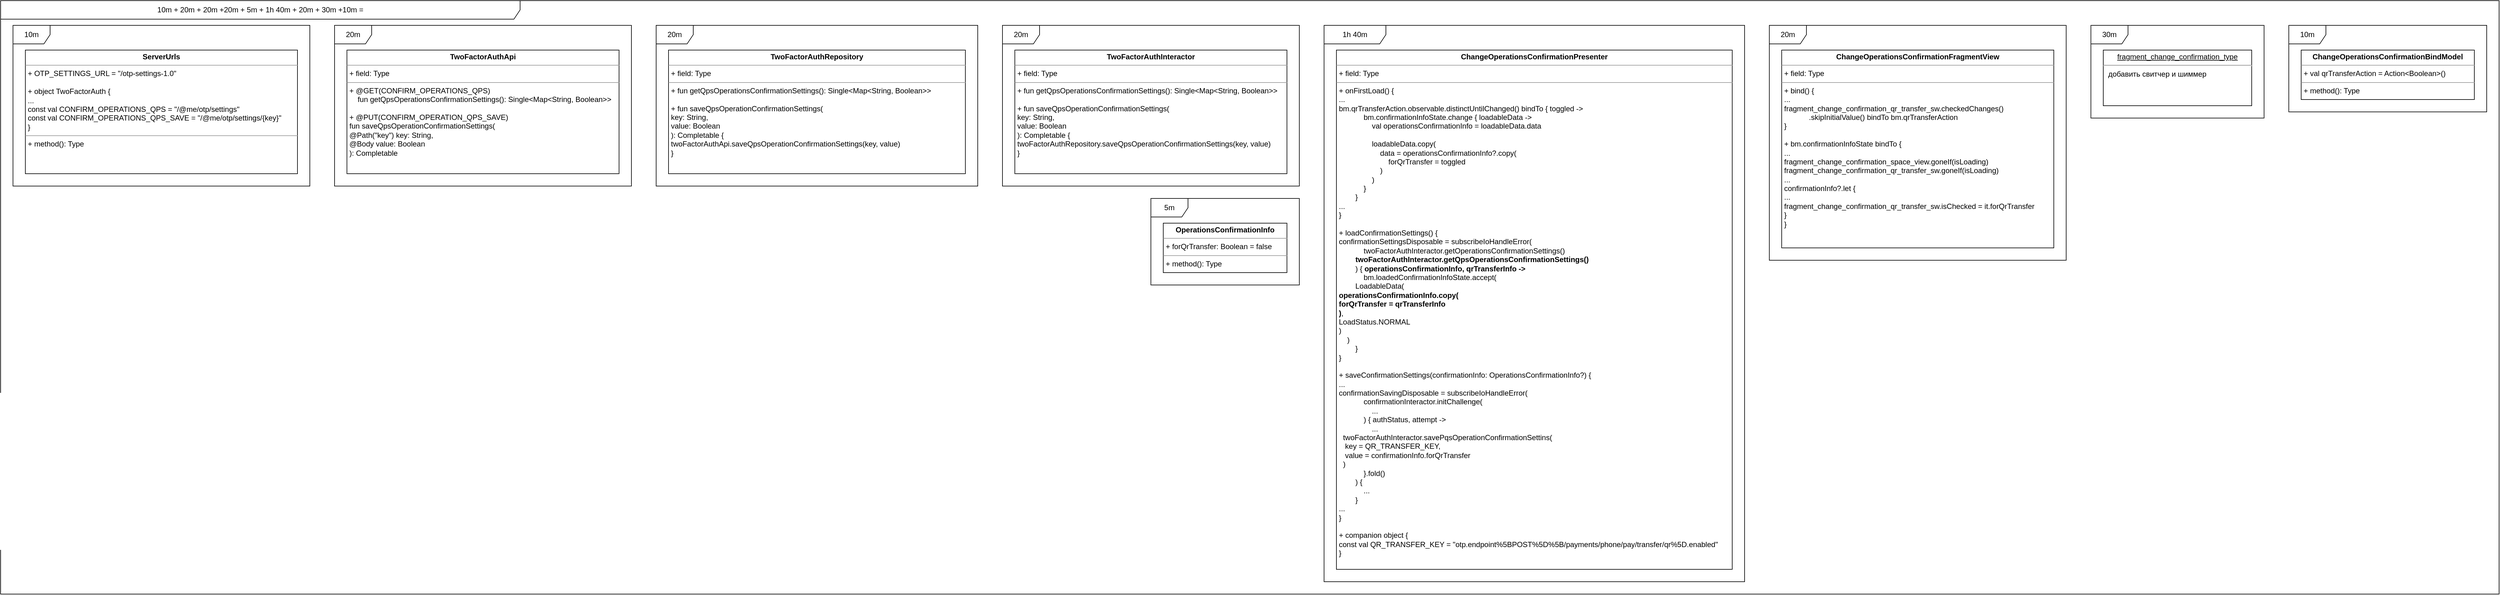 <mxfile version="16.1.0" type="github">
  <diagram id="dtNNPIjGnfpnKM4EfALH" name="Page-1">
    <mxGraphModel dx="1896" dy="2072" grid="1" gridSize="10" guides="1" tooltips="1" connect="1" arrows="1" fold="1" page="1" pageScale="1" pageWidth="850" pageHeight="1100" math="0" shadow="0">
      <root>
        <mxCell id="0" />
        <mxCell id="1" parent="0" />
        <mxCell id="L3CYPhSWqcNMOgiigEOy-1" value="&lt;p style=&quot;margin: 0px ; margin-top: 4px ; text-align: center ; text-decoration: underline&quot;&gt;fragment_change_confirmation_type&lt;/p&gt;&lt;hr&gt;&lt;p style=&quot;margin: 0px ; margin-left: 8px&quot;&gt;добавить свитчер и шиммер&lt;br&gt;&lt;/p&gt;" style="verticalAlign=top;align=left;overflow=fill;fontSize=12;fontFamily=Helvetica;html=1;" parent="1" vertex="1">
          <mxGeometry x="4240" y="40" width="240" height="90" as="geometry" />
        </mxCell>
        <mxCell id="L3CYPhSWqcNMOgiigEOy-2" value="&lt;p style=&quot;margin: 0px ; margin-top: 4px ; text-align: center&quot;&gt;&lt;b&gt;ChangeOperationsConfirmationFragmentView&lt;/b&gt;&lt;/p&gt;&lt;hr size=&quot;1&quot;&gt;&lt;p style=&quot;margin: 0px ; margin-left: 4px&quot;&gt;+ field: Type&lt;/p&gt;&lt;hr size=&quot;1&quot;&gt;&lt;p style=&quot;margin: 0px ; margin-left: 4px&quot;&gt;+ bind() {&lt;/p&gt;&lt;p style=&quot;margin: 0px ; margin-left: 4px&quot;&gt;...&lt;/p&gt;&lt;p style=&quot;margin: 0px ; margin-left: 4px&quot;&gt;fragment_change_confirmation_qr_transfer_sw.checkedChanges()&lt;br&gt;&amp;nbsp;&amp;nbsp;&amp;nbsp;&amp;nbsp;&amp;nbsp;&amp;nbsp;&amp;nbsp;&amp;nbsp;&amp;nbsp;&amp;nbsp;&amp;nbsp; .skipInitialValue() bindTo bm.qrTransferAction&lt;br&gt;&lt;/p&gt;&lt;p style=&quot;margin: 0px ; margin-left: 4px&quot;&gt;}&lt;br&gt;&lt;/p&gt;&lt;p style=&quot;margin: 0px ; margin-left: 4px&quot;&gt;&lt;br&gt;&lt;/p&gt;&lt;p style=&quot;margin: 0px ; margin-left: 4px&quot;&gt;+ bm.confirmationInfoState bindTo {&lt;/p&gt;&lt;p style=&quot;margin: 0px ; margin-left: 4px&quot;&gt;...&lt;/p&gt;&lt;p style=&quot;margin: 0px ; margin-left: 4px&quot;&gt;fragment_change_confirmation_space_view.goneIf(isLoading)&lt;br&gt;fragment_change_confirmation_qr_transfer_sw.goneIf(isLoading)&lt;/p&gt;&lt;p style=&quot;margin: 0px ; margin-left: 4px&quot;&gt;...&lt;/p&gt;&lt;p style=&quot;margin: 0px ; margin-left: 4px&quot;&gt;confirmationInfo?.let {&lt;br&gt;...&lt;br&gt;fragment_change_confirmation_qr_transfer_sw.isChecked = it.forQrTransfer&lt;br&gt;}&lt;br&gt;&lt;/p&gt;&lt;p style=&quot;margin: 0px ; margin-left: 4px&quot;&gt;}&lt;br&gt;&lt;/p&gt;" style="verticalAlign=top;align=left;overflow=fill;fontSize=12;fontFamily=Helvetica;html=1;" parent="1" vertex="1">
          <mxGeometry x="3720" y="40" width="440" height="320" as="geometry" />
        </mxCell>
        <mxCell id="7GuGKfg8-Vmtqx_74Q5k-1" value="&lt;p style=&quot;margin: 0px ; margin-top: 4px ; text-align: center&quot;&gt;&lt;b&gt;ServerUrls&lt;/b&gt;&lt;/p&gt;&lt;hr size=&quot;1&quot;&gt;&lt;p style=&quot;margin: 0px ; margin-left: 4px&quot;&gt;+ OTP_SETTINGS_URL = &quot;/otp-settings-1.0&quot;&lt;/p&gt;&lt;p style=&quot;margin: 0px ; margin-left: 4px&quot;&gt;&lt;br&gt;&lt;/p&gt;&lt;p style=&quot;margin: 0px ; margin-left: 4px&quot;&gt;+ object TwoFactorAuth {&lt;/p&gt;&lt;p style=&quot;margin: 0px ; margin-left: 4px&quot;&gt;...&lt;/p&gt;&lt;p style=&quot;margin: 0px ; margin-left: 4px&quot;&gt;const val CONFIRM_OPERATIONS_QPS = &quot;/@me/otp/settings&quot;&lt;/p&gt;&lt;p style=&quot;margin: 0px ; margin-left: 4px&quot;&gt;const val CONFIRM_OPERATIONS_QPS_SAVE = &quot;/@me/otp/settings/{key}&quot;&lt;br&gt;&lt;/p&gt;&lt;p style=&quot;margin: 0px ; margin-left: 4px&quot;&gt;}&lt;br&gt;&lt;/p&gt;&lt;hr size=&quot;1&quot;&gt;&lt;p style=&quot;margin: 0px ; margin-left: 4px&quot;&gt;+ method(): Type&lt;/p&gt;" style="verticalAlign=top;align=left;overflow=fill;fontSize=12;fontFamily=Helvetica;html=1;" vertex="1" parent="1">
          <mxGeometry x="880" y="40" width="440" height="200" as="geometry" />
        </mxCell>
        <mxCell id="7GuGKfg8-Vmtqx_74Q5k-2" value="&lt;p style=&quot;margin: 0px ; margin-top: 4px ; text-align: center&quot;&gt;&lt;b&gt;TwoFactorAuthApi&lt;/b&gt;&lt;/p&gt;&lt;hr size=&quot;1&quot;&gt;&lt;p style=&quot;margin: 0px ; margin-left: 4px&quot;&gt;+ field: Type&lt;/p&gt;&lt;hr size=&quot;1&quot;&gt;&lt;p style=&quot;margin: 0px ; margin-left: 4px&quot;&gt;+ @GET(CONFIRM_OPERATIONS_QPS)&lt;br&gt;&amp;nbsp;&amp;nbsp;&amp;nbsp; fun getQpsOperationsConfirmationSettings(): Single&amp;lt;Map&amp;lt;String, Boolean&amp;gt;&amp;gt;&lt;/p&gt;&lt;p style=&quot;margin: 0px ; margin-left: 4px&quot;&gt;&lt;br&gt;&lt;/p&gt;&lt;p style=&quot;margin: 0px ; margin-left: 4px&quot;&gt;+ @PUT(CONFIRM_OPERATION_QPS_SAVE)&lt;br&gt;&lt;/p&gt;&lt;p style=&quot;margin: 0px ; margin-left: 4px&quot;&gt;fun saveQpsOperationConfirmationSettings(&lt;br&gt;@Path(&quot;key&quot;) key: String,&lt;br&gt;@Body value: Boolean&lt;br&gt;): Completable&lt;br&gt;&lt;/p&gt;" style="verticalAlign=top;align=left;overflow=fill;fontSize=12;fontFamily=Helvetica;html=1;" vertex="1" parent="1">
          <mxGeometry x="1400" y="40" width="440" height="200" as="geometry" />
        </mxCell>
        <mxCell id="7GuGKfg8-Vmtqx_74Q5k-3" value="&lt;p style=&quot;margin: 0px ; margin-top: 4px ; text-align: center&quot;&gt;&lt;b&gt;TwoFactorAuthRepository&lt;/b&gt;&lt;/p&gt;&lt;hr size=&quot;1&quot;&gt;&lt;p style=&quot;margin: 0px ; margin-left: 4px&quot;&gt;+ field: Type&lt;/p&gt;&lt;hr size=&quot;1&quot;&gt;&lt;p style=&quot;margin: 0px ; margin-left: 4px&quot;&gt;+ fun getQpsOperationsConfirmationSettings(): Single&amp;lt;Map&amp;lt;String, Boolean&amp;gt;&amp;gt;&lt;/p&gt;&lt;p style=&quot;margin: 0px ; margin-left: 4px&quot;&gt;&lt;br&gt;&lt;/p&gt;&lt;p style=&quot;margin: 0px ; margin-left: 4px&quot;&gt;+ fun saveQpsOperationConfirmationSettings(&lt;br&gt;key: String,&lt;/p&gt;&lt;p style=&quot;margin: 0px ; margin-left: 4px&quot;&gt;value: Boolean&lt;br&gt;&lt;/p&gt;&lt;p style=&quot;margin: 0px ; margin-left: 4px&quot;&gt;): Completable {&lt;br&gt;twoFactorAuthApi.saveQpsOperationConfirmationSettings(key, value)&lt;br&gt;}&lt;br&gt;&lt;/p&gt;" style="verticalAlign=top;align=left;overflow=fill;fontSize=12;fontFamily=Helvetica;html=1;" vertex="1" parent="1">
          <mxGeometry x="1920" y="40" width="480" height="200" as="geometry" />
        </mxCell>
        <mxCell id="7GuGKfg8-Vmtqx_74Q5k-4" value="&lt;p style=&quot;margin: 0px ; margin-top: 4px ; text-align: center&quot;&gt;&lt;b&gt;TwoFactorAuthInteractor&lt;/b&gt;&lt;/p&gt;&lt;hr size=&quot;1&quot;&gt;&lt;p style=&quot;margin: 0px ; margin-left: 4px&quot;&gt;+ field: Type&lt;/p&gt;&lt;hr size=&quot;1&quot;&gt;&lt;p style=&quot;margin: 0px ; margin-left: 4px&quot;&gt;+ fun getQpsOperationsConfirmationSettings(): Single&amp;lt;Map&amp;lt;String, Boolean&amp;gt;&amp;gt;&lt;/p&gt;&lt;p style=&quot;margin: 0px ; margin-left: 4px&quot;&gt;&lt;br&gt;&lt;/p&gt;&lt;p style=&quot;margin: 0px ; margin-left: 4px&quot;&gt;+ fun saveQpsOperationConfirmationSettings(&lt;/p&gt;&lt;p style=&quot;margin: 0px ; margin-left: 4px&quot;&gt;key: String,&lt;/p&gt;&lt;p style=&quot;margin: 0px ; margin-left: 4px&quot;&gt;value: Boolean&lt;br&gt;&lt;/p&gt;&lt;p style=&quot;margin: 0px ; margin-left: 4px&quot;&gt;): Completable {&lt;/p&gt;&lt;p style=&quot;margin: 0px ; margin-left: 4px&quot;&gt;twoFactorAuthRepository.saveQpsOperationConfirmationSettings(key, value)&lt;br&gt;&lt;/p&gt;&lt;p style=&quot;margin: 0px ; margin-left: 4px&quot;&gt;}&lt;br&gt;&lt;/p&gt;" style="verticalAlign=top;align=left;overflow=fill;fontSize=12;fontFamily=Helvetica;html=1;" vertex="1" parent="1">
          <mxGeometry x="2480" y="40" width="440" height="200" as="geometry" />
        </mxCell>
        <mxCell id="7GuGKfg8-Vmtqx_74Q5k-5" value="&lt;p style=&quot;margin: 0px ; margin-top: 4px ; text-align: center&quot;&gt;&lt;b&gt;ChangeOperationsConfirmationPresenter&lt;/b&gt;&lt;/p&gt;&lt;hr size=&quot;1&quot;&gt;&lt;p style=&quot;margin: 0px ; margin-left: 4px&quot;&gt;+ field: Type&lt;/p&gt;&lt;hr size=&quot;1&quot;&gt;&lt;p style=&quot;margin: 0px ; margin-left: 4px&quot;&gt;+ onFirstLoad() {&lt;/p&gt;&lt;p style=&quot;margin: 0px ; margin-left: 4px&quot;&gt;...&lt;/p&gt;&lt;p style=&quot;margin: 0px ; margin-left: 4px&quot;&gt;bm.qrTransferAction.observable.distinctUntilChanged() bindTo { toggled -&amp;gt;&lt;br&gt;&amp;nbsp;&amp;nbsp;&amp;nbsp;&amp;nbsp;&amp;nbsp;&amp;nbsp;&amp;nbsp;&amp;nbsp;&amp;nbsp;&amp;nbsp;&amp;nbsp; bm.confirmationInfoState.change { loadableData -&amp;gt;&lt;br&gt;&amp;nbsp;&amp;nbsp;&amp;nbsp;&amp;nbsp;&amp;nbsp;&amp;nbsp;&amp;nbsp;&amp;nbsp;&amp;nbsp;&amp;nbsp;&amp;nbsp;&amp;nbsp;&amp;nbsp;&amp;nbsp;&amp;nbsp; val operationsConfirmationInfo = loadableData.data&lt;br&gt;&lt;br&gt;&amp;nbsp;&amp;nbsp;&amp;nbsp;&amp;nbsp;&amp;nbsp;&amp;nbsp;&amp;nbsp;&amp;nbsp;&amp;nbsp;&amp;nbsp;&amp;nbsp;&amp;nbsp;&amp;nbsp;&amp;nbsp;&amp;nbsp; loadableData.copy(&lt;br&gt;&amp;nbsp;&amp;nbsp;&amp;nbsp;&amp;nbsp;&amp;nbsp;&amp;nbsp;&amp;nbsp;&amp;nbsp;&amp;nbsp;&amp;nbsp;&amp;nbsp;&amp;nbsp;&amp;nbsp;&amp;nbsp;&amp;nbsp;&amp;nbsp;&amp;nbsp;&amp;nbsp;&amp;nbsp; data = operationsConfirmationInfo?.copy(&lt;br&gt;&amp;nbsp;&amp;nbsp;&amp;nbsp;&amp;nbsp;&amp;nbsp;&amp;nbsp;&amp;nbsp;&amp;nbsp;&amp;nbsp;&amp;nbsp;&amp;nbsp;&amp;nbsp;&amp;nbsp;&amp;nbsp;&amp;nbsp;&amp;nbsp;&amp;nbsp;&amp;nbsp;&amp;nbsp;&amp;nbsp;&amp;nbsp;&amp;nbsp;&amp;nbsp; forQrTransfer = toggled&lt;br&gt;&amp;nbsp;&amp;nbsp;&amp;nbsp;&amp;nbsp;&amp;nbsp;&amp;nbsp;&amp;nbsp;&amp;nbsp;&amp;nbsp;&amp;nbsp;&amp;nbsp;&amp;nbsp;&amp;nbsp;&amp;nbsp;&amp;nbsp;&amp;nbsp;&amp;nbsp;&amp;nbsp;&amp;nbsp; )&lt;br&gt;&amp;nbsp;&amp;nbsp;&amp;nbsp;&amp;nbsp;&amp;nbsp;&amp;nbsp;&amp;nbsp;&amp;nbsp;&amp;nbsp;&amp;nbsp;&amp;nbsp;&amp;nbsp;&amp;nbsp;&amp;nbsp;&amp;nbsp; )&lt;br&gt;&amp;nbsp;&amp;nbsp;&amp;nbsp;&amp;nbsp;&amp;nbsp;&amp;nbsp;&amp;nbsp;&amp;nbsp;&amp;nbsp;&amp;nbsp;&amp;nbsp; }&lt;br&gt;&amp;nbsp;&amp;nbsp;&amp;nbsp;&amp;nbsp;&amp;nbsp;&amp;nbsp;&amp;nbsp; }&lt;br&gt;&lt;/p&gt;&lt;p style=&quot;margin: 0px ; margin-left: 4px&quot;&gt;...&lt;br&gt;&lt;/p&gt;&lt;p style=&quot;margin: 0px ; margin-left: 4px&quot;&gt;}&lt;br&gt;&lt;/p&gt;&lt;p style=&quot;margin: 0px ; margin-left: 4px&quot;&gt;&lt;br&gt;&lt;/p&gt;&lt;p style=&quot;margin: 0px ; margin-left: 4px&quot;&gt;+ loadConfirmationSettings() {&lt;/p&gt;&lt;p style=&quot;margin: 0px ; margin-left: 4px&quot;&gt;confirmationSettingsDisposable = subscribeIoHandleError(&lt;br&gt;&amp;nbsp;&amp;nbsp;&amp;nbsp;&amp;nbsp;&amp;nbsp;&amp;nbsp;&amp;nbsp;&amp;nbsp;&amp;nbsp;&amp;nbsp;&amp;nbsp; twoFactorAuthInteractor.getOperationsConfirmationSettings()&lt;/p&gt;&lt;p style=&quot;margin: 0px ; margin-left: 4px&quot;&gt;&lt;span&gt;	&lt;/span&gt;&amp;nbsp;&amp;nbsp;&amp;nbsp; &lt;span&gt;	&lt;/span&gt;&amp;nbsp;&amp;nbsp;&amp;nbsp; &lt;b&gt;twoFactorAuthInteractor.getQpsOperationsConfirmationSettings()&lt;/b&gt;&lt;br&gt;&lt;/p&gt;&lt;p style=&quot;margin: 0px ; margin-left: 4px&quot;&gt;&amp;nbsp;&amp;nbsp;&amp;nbsp;&amp;nbsp;&amp;nbsp;&amp;nbsp;&amp;nbsp; ) { &lt;b&gt;operationsConfirmationInfo, qrTransferInfo -&amp;gt;&lt;/b&gt;&lt;br&gt;&amp;nbsp;&amp;nbsp;&amp;nbsp;&amp;nbsp;&amp;nbsp;&amp;nbsp;&amp;nbsp;&amp;nbsp;&amp;nbsp;&amp;nbsp;&amp;nbsp; bm.loadedConfirmationInfoState.accept(&lt;/p&gt;&lt;p style=&quot;margin: 0px ; margin-left: 4px&quot;&gt;&lt;span&gt;	&lt;/span&gt;&amp;nbsp;&amp;nbsp;&amp;nbsp;&amp;nbsp;&amp;nbsp;&amp;nbsp;&amp;nbsp; LoadableData(&lt;/p&gt;&lt;p style=&quot;margin: 0px ; margin-left: 4px&quot;&gt;&lt;b&gt;operationsConfirmationInfo.copy(&lt;/b&gt;&lt;/p&gt;&lt;p style=&quot;margin: 0px ; margin-left: 4px&quot;&gt;&lt;b&gt;forQrTransfer = qrTransferInfo &lt;br&gt;&lt;/b&gt;&lt;/p&gt;&lt;p style=&quot;margin: 0px ; margin-left: 4px&quot;&gt;&lt;b&gt;)&lt;/b&gt;, &lt;br&gt;&lt;/p&gt;&lt;p style=&quot;margin: 0px ; margin-left: 4px&quot;&gt;LoadStatus.NORMAL&lt;/p&gt;&lt;p style=&quot;margin: 0px ; margin-left: 4px&quot;&gt;)&lt;/p&gt;&lt;p style=&quot;margin: 0px ; margin-left: 4px&quot;&gt;&lt;span&gt;	&lt;/span&gt;&amp;nbsp;&amp;nbsp;&amp;nbsp; )&lt;br&gt;&amp;nbsp;&amp;nbsp;&amp;nbsp;&amp;nbsp;&amp;nbsp;&amp;nbsp;&amp;nbsp; }&lt;br&gt;&lt;/p&gt;&lt;p style=&quot;margin: 0px ; margin-left: 4px&quot;&gt;}&lt;/p&gt;&lt;p style=&quot;margin: 0px ; margin-left: 4px&quot;&gt;&lt;br&gt;&lt;/p&gt;&lt;p style=&quot;margin: 0px ; margin-left: 4px&quot;&gt;+ saveConfirmationSettings(confirmationInfo: OperationsConfirmationInfo?) {&lt;/p&gt;&lt;p style=&quot;margin: 0px ; margin-left: 4px&quot;&gt;...&lt;/p&gt;&lt;p style=&quot;margin: 0px ; margin-left: 4px&quot;&gt;confirmationSavingDisposable = subscribeIoHandleError(&lt;br&gt;&amp;nbsp;&amp;nbsp;&amp;nbsp;&amp;nbsp;&amp;nbsp;&amp;nbsp;&amp;nbsp;&amp;nbsp;&amp;nbsp;&amp;nbsp;&amp;nbsp; confirmationInteractor.initChallenge(&lt;br&gt;&amp;nbsp;&amp;nbsp;&amp;nbsp;&amp;nbsp;&amp;nbsp;&amp;nbsp;&amp;nbsp;&amp;nbsp;&amp;nbsp;&amp;nbsp;&amp;nbsp;&amp;nbsp;&amp;nbsp;&amp;nbsp;&amp;nbsp; ...&lt;br&gt;&amp;nbsp;&amp;nbsp;&amp;nbsp;&amp;nbsp;&amp;nbsp;&amp;nbsp;&amp;nbsp;&amp;nbsp;&amp;nbsp;&amp;nbsp;&amp;nbsp; ) { authStatus, attempt -&amp;gt;&lt;br&gt;&amp;nbsp;&amp;nbsp;&amp;nbsp;&amp;nbsp;&amp;nbsp;&amp;nbsp;&amp;nbsp;&amp;nbsp;&amp;nbsp;&amp;nbsp;&amp;nbsp;&amp;nbsp;&amp;nbsp;&amp;nbsp;&amp;nbsp; ...&lt;/p&gt;&lt;p style=&quot;margin: 0px ; margin-left: 4px&quot;&gt;&lt;span&gt;	&lt;/span&gt;&lt;span&gt;	&lt;/span&gt;&lt;span&gt;	&lt;/span&gt;&lt;span&gt;	&lt;/span&gt;&lt;span style=&quot;white-space: pre&quot;&gt;	&lt;/span&gt;&lt;span style=&quot;white-space: pre&quot;&gt;	&lt;/span&gt;twoFactorAuthInteractor.savePqsOperationConfirmationSettins(&lt;/p&gt;&lt;p style=&quot;margin: 0px ; margin-left: 4px&quot;&gt;&lt;span&gt;	&lt;/span&gt;&lt;span&gt;	&lt;/span&gt;&lt;span&gt;	&lt;/span&gt;&lt;span style=&quot;white-space: pre&quot;&gt;	&lt;/span&gt;&lt;span style=&quot;white-space: pre&quot;&gt;	&lt;/span&gt;&lt;span style=&quot;white-space: pre&quot;&gt;	&lt;/span&gt;key = QR_TRANSFER_KEY,&lt;span&gt;	&lt;/span&gt;&lt;/p&gt;&lt;p style=&quot;margin: 0px ; margin-left: 4px&quot;&gt;&lt;span&gt;	&lt;/span&gt;&lt;span&gt;	&lt;/span&gt;&lt;span style=&quot;white-space: pre&quot;&gt;	&lt;/span&gt;&lt;span style=&quot;white-space: pre&quot;&gt;	&lt;/span&gt;&lt;span style=&quot;white-space: pre&quot;&gt;	&lt;/span&gt;value = confirmationInfo.forQrTransfer&lt;br&gt;&lt;/p&gt;&lt;p style=&quot;margin: 0px ; margin-left: 4px&quot;&gt;&lt;span&gt;	&lt;/span&gt;&lt;span&gt;	&lt;/span&gt;&lt;span style=&quot;white-space: pre&quot;&gt;	&lt;/span&gt;&lt;span style=&quot;white-space: pre&quot;&gt;	&lt;/span&gt;)&lt;br&gt;&lt;/p&gt;&lt;p style=&quot;margin: 0px ; margin-left: 4px&quot;&gt;&amp;nbsp;&amp;nbsp;&amp;nbsp;&amp;nbsp;&amp;nbsp;&amp;nbsp;&amp;nbsp;&amp;nbsp;&amp;nbsp;&amp;nbsp;&amp;nbsp; }.fold()&lt;br&gt;&amp;nbsp;&amp;nbsp;&amp;nbsp;&amp;nbsp;&amp;nbsp;&amp;nbsp;&amp;nbsp; ) {&lt;br&gt;&amp;nbsp;&amp;nbsp;&amp;nbsp;&amp;nbsp;&amp;nbsp;&amp;nbsp;&amp;nbsp;&amp;nbsp;&amp;nbsp;&amp;nbsp;&amp;nbsp; ...&lt;br&gt;&amp;nbsp;&amp;nbsp;&amp;nbsp;&amp;nbsp;&amp;nbsp;&amp;nbsp;&amp;nbsp; }&lt;br&gt;&lt;/p&gt;&lt;p style=&quot;margin: 0px ; margin-left: 4px&quot;&gt;...&lt;br&gt;&lt;/p&gt;&lt;p style=&quot;margin: 0px ; margin-left: 4px&quot;&gt;}&lt;/p&gt;&lt;p style=&quot;margin: 0px ; margin-left: 4px&quot;&gt;&lt;br&gt;&lt;/p&gt;&lt;p style=&quot;margin: 0px ; margin-left: 4px&quot;&gt;+ companion object {&lt;/p&gt;&lt;p style=&quot;margin: 0px ; margin-left: 4px&quot;&gt;const val QR_TRANSFER_KEY = &quot;otp.endpoint%5BPOST%5D%5B/payments/phone/pay/transfer/qr%5D.enabled&quot;&lt;br&gt;&lt;/p&gt;&lt;p style=&quot;margin: 0px ; margin-left: 4px&quot;&gt;}&lt;br&gt;&lt;/p&gt;" style="verticalAlign=top;align=left;overflow=fill;fontSize=12;fontFamily=Helvetica;html=1;" vertex="1" parent="1">
          <mxGeometry x="3000" y="40" width="640" height="840" as="geometry" />
        </mxCell>
        <mxCell id="7GuGKfg8-Vmtqx_74Q5k-6" value="&lt;p style=&quot;margin: 0px ; margin-top: 4px ; text-align: center&quot;&gt;&lt;b&gt;OperationsConfirmationInfo&lt;/b&gt;&lt;/p&gt;&lt;hr size=&quot;1&quot;&gt;&lt;p style=&quot;margin: 0px ; margin-left: 4px&quot;&gt;+ forQrTransfer: Boolean = false&lt;br&gt;&lt;/p&gt;&lt;hr size=&quot;1&quot;&gt;&lt;p style=&quot;margin: 0px ; margin-left: 4px&quot;&gt;+ method(): Type&lt;/p&gt;" style="verticalAlign=top;align=left;overflow=fill;fontSize=12;fontFamily=Helvetica;html=1;" vertex="1" parent="1">
          <mxGeometry x="2720" y="320" width="200" height="80" as="geometry" />
        </mxCell>
        <mxCell id="7GuGKfg8-Vmtqx_74Q5k-7" value="&lt;p style=&quot;margin: 0px ; margin-top: 4px ; text-align: center&quot;&gt;&lt;b&gt;ChangeOperationsConfirmationBindModel&lt;/b&gt;&lt;/p&gt;&lt;hr size=&quot;1&quot;&gt;&lt;p style=&quot;margin: 0px ; margin-left: 4px&quot;&gt;+ val qrTransferAction = Action&amp;lt;Boolean&amp;gt;()&lt;/p&gt;&lt;hr size=&quot;1&quot;&gt;&lt;p style=&quot;margin: 0px ; margin-left: 4px&quot;&gt;+ method(): Type&lt;/p&gt;" style="verticalAlign=top;align=left;overflow=fill;fontSize=12;fontFamily=Helvetica;html=1;" vertex="1" parent="1">
          <mxGeometry x="4560" y="40" width="280" height="80" as="geometry" />
        </mxCell>
        <mxCell id="7GuGKfg8-Vmtqx_74Q5k-9" value="10m" style="shape=umlFrame;whiteSpace=wrap;html=1;" vertex="1" parent="1">
          <mxGeometry x="860" width="480" height="260" as="geometry" />
        </mxCell>
        <mxCell id="7GuGKfg8-Vmtqx_74Q5k-10" value="20m" style="shape=umlFrame;whiteSpace=wrap;html=1;" vertex="1" parent="1">
          <mxGeometry x="1380" width="480" height="260" as="geometry" />
        </mxCell>
        <mxCell id="7GuGKfg8-Vmtqx_74Q5k-11" value="20m" style="shape=umlFrame;whiteSpace=wrap;html=1;" vertex="1" parent="1">
          <mxGeometry x="1900" width="520" height="260" as="geometry" />
        </mxCell>
        <mxCell id="7GuGKfg8-Vmtqx_74Q5k-12" value="20m" style="shape=umlFrame;whiteSpace=wrap;html=1;" vertex="1" parent="1">
          <mxGeometry x="2460" width="480" height="260" as="geometry" />
        </mxCell>
        <mxCell id="7GuGKfg8-Vmtqx_74Q5k-13" value="5m" style="shape=umlFrame;whiteSpace=wrap;html=1;" vertex="1" parent="1">
          <mxGeometry x="2700" y="280" width="240" height="140" as="geometry" />
        </mxCell>
        <mxCell id="7GuGKfg8-Vmtqx_74Q5k-14" value="1h 40m" style="shape=umlFrame;whiteSpace=wrap;html=1;width=100;height=30;" vertex="1" parent="1">
          <mxGeometry x="2980" width="680" height="900" as="geometry" />
        </mxCell>
        <mxCell id="7GuGKfg8-Vmtqx_74Q5k-15" value="20m" style="shape=umlFrame;whiteSpace=wrap;html=1;" vertex="1" parent="1">
          <mxGeometry x="3700" width="480" height="380" as="geometry" />
        </mxCell>
        <mxCell id="7GuGKfg8-Vmtqx_74Q5k-16" value="30m" style="shape=umlFrame;whiteSpace=wrap;html=1;" vertex="1" parent="1">
          <mxGeometry x="4220" width="280" height="150" as="geometry" />
        </mxCell>
        <mxCell id="7GuGKfg8-Vmtqx_74Q5k-17" value="10m" style="shape=umlFrame;whiteSpace=wrap;html=1;" vertex="1" parent="1">
          <mxGeometry x="4540" width="320" height="140" as="geometry" />
        </mxCell>
        <mxCell id="7GuGKfg8-Vmtqx_74Q5k-18" value="10m + 20m + 20m +20m + 5m + 1h 40m + 20m + 30m +10m = " style="shape=umlFrame;whiteSpace=wrap;html=1;width=840;height=30;" vertex="1" parent="1">
          <mxGeometry x="840" y="-40" width="4040" height="960" as="geometry" />
        </mxCell>
      </root>
    </mxGraphModel>
  </diagram>
</mxfile>
